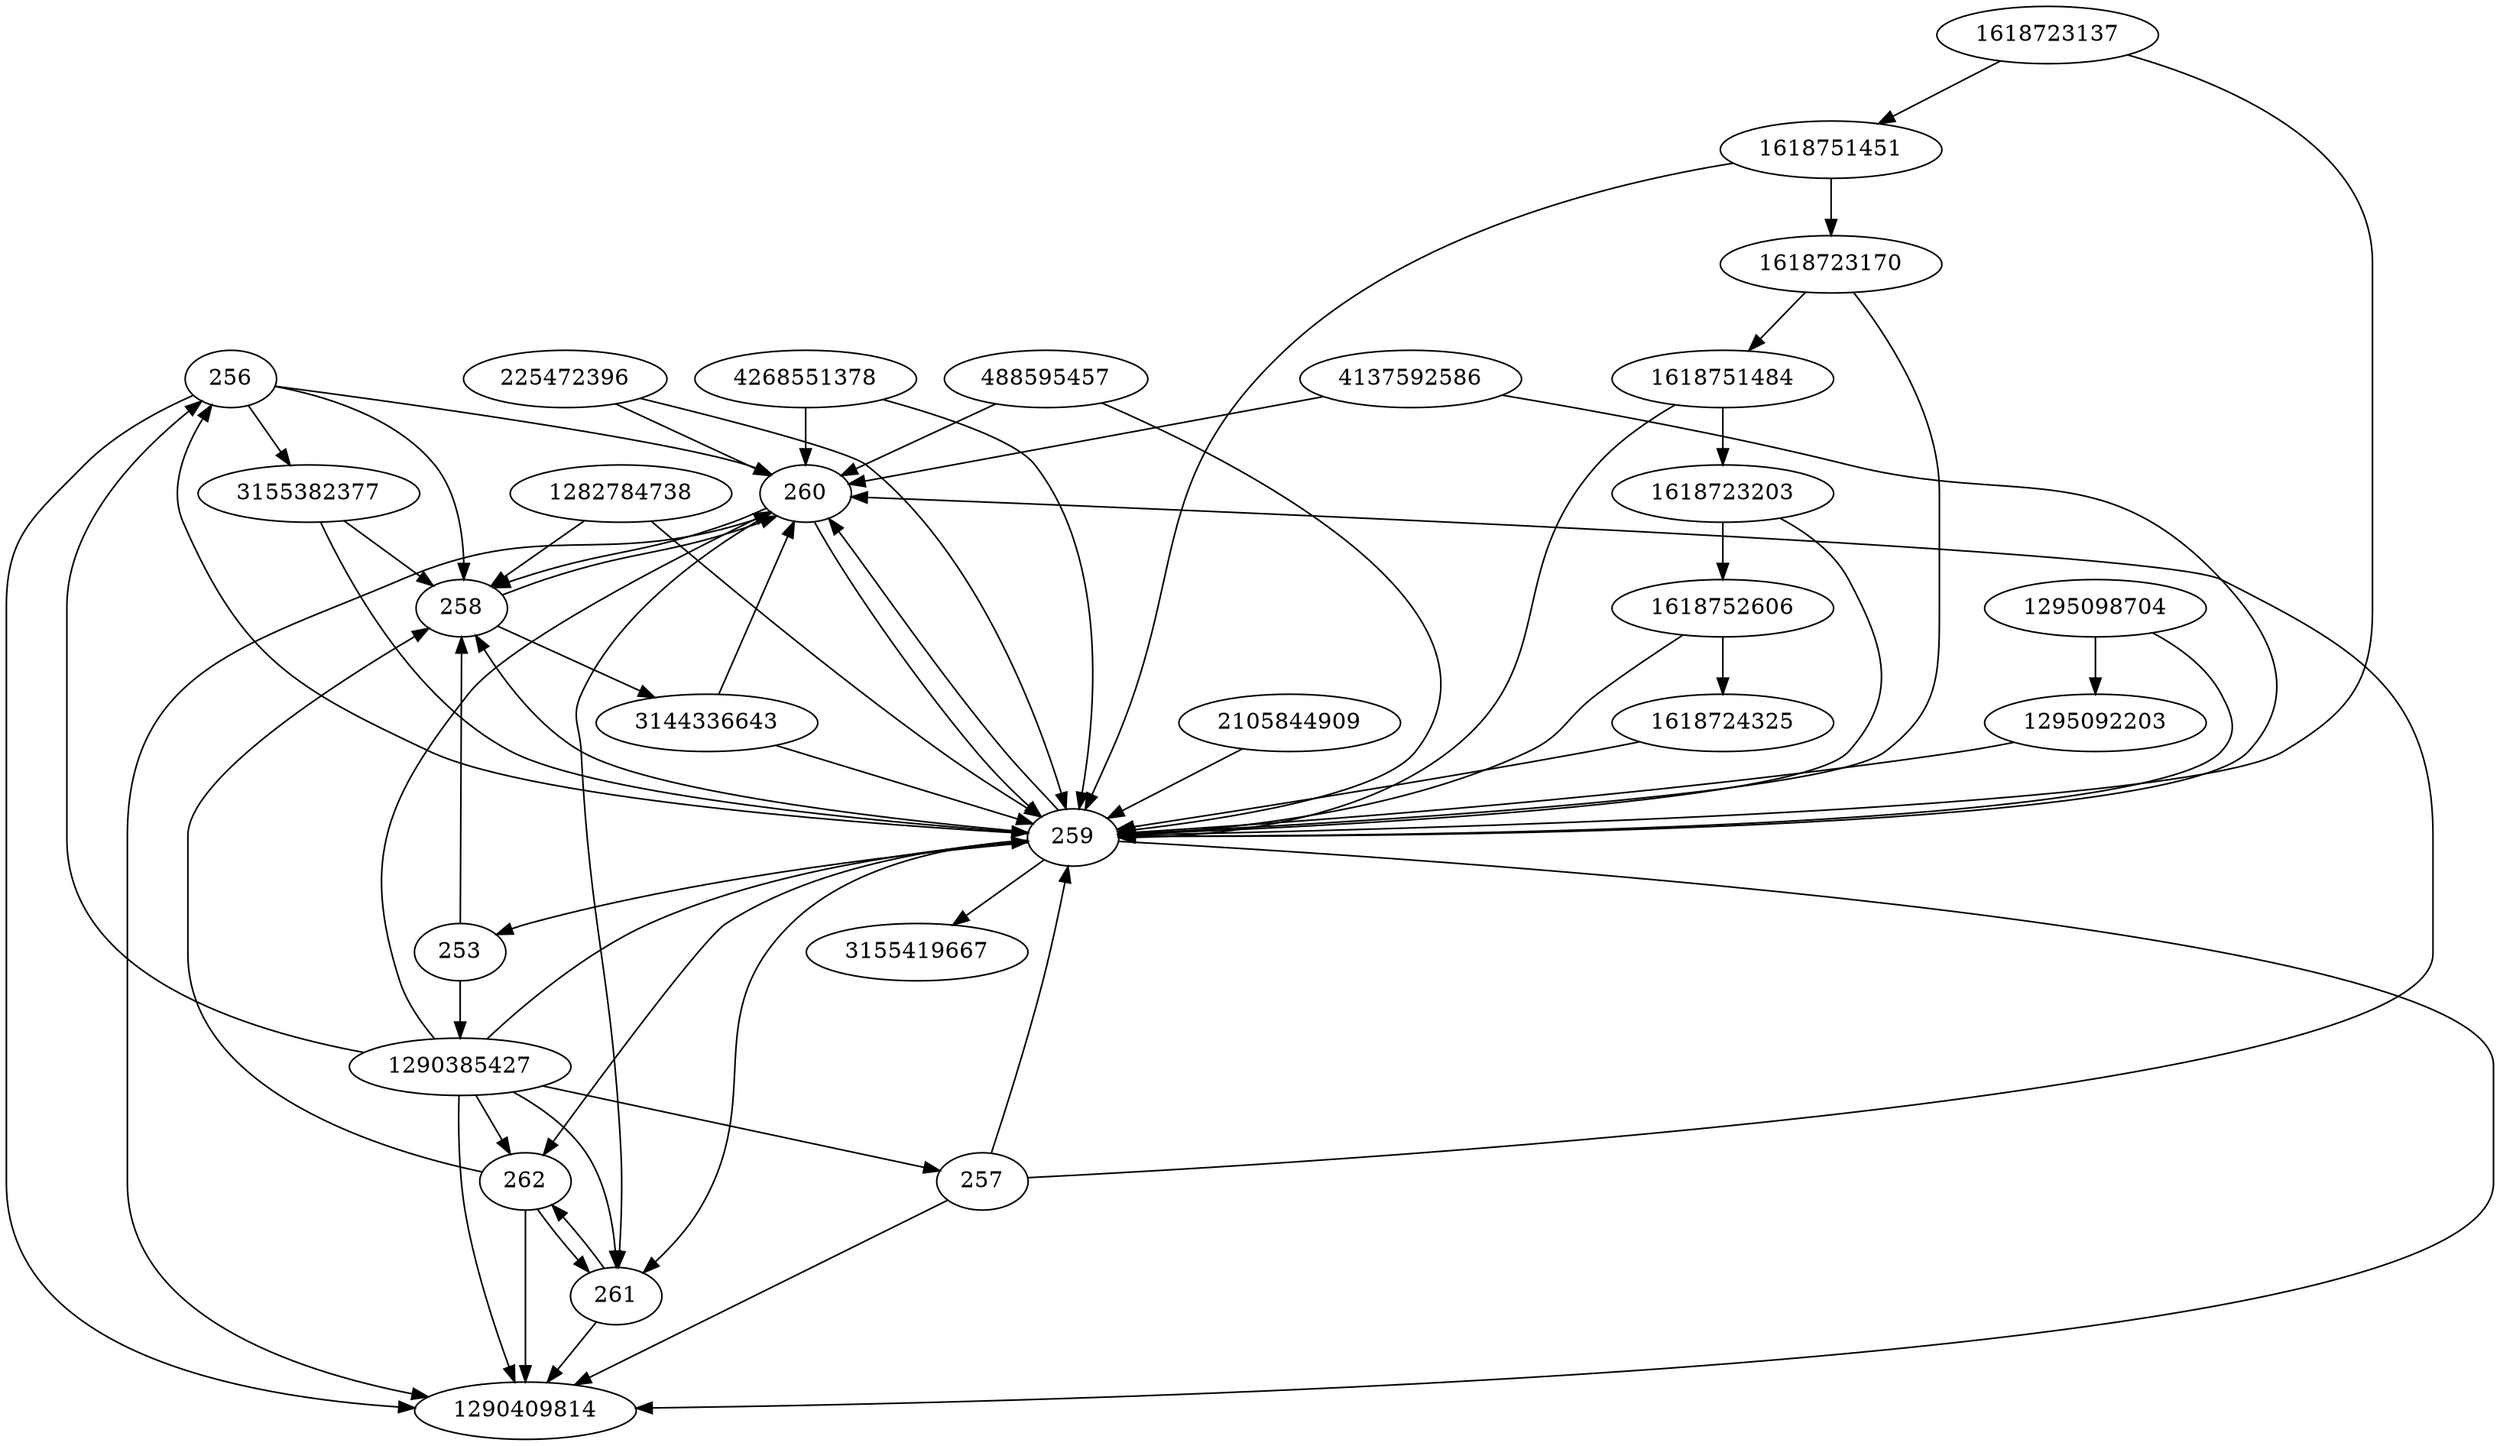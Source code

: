 strict digraph  {
256;
488595457;
257;
3144336643;
1618723203;
260;
258;
261;
262;
259;
4137592586;
225472396;
1290385427;
3155419667;
2105844909;
1618723137;
1295098704;
4268551378;
1290409814;
1618751451;
1618752606;
1282784738;
1618723170;
1618724325;
3155382377;
1295092203;
1618751484;
253;
256 -> 260;
256 -> 3155382377;
256 -> 1290409814;
256 -> 258;
488595457 -> 259;
488595457 -> 260;
257 -> 260;
257 -> 1290409814;
257 -> 259;
3144336643 -> 259;
3144336643 -> 260;
1618723203 -> 259;
1618723203 -> 1618752606;
260 -> 261;
260 -> 1290409814;
260 -> 259;
260 -> 258;
258 -> 260;
258 -> 3144336643;
261 -> 262;
261 -> 1290409814;
262 -> 261;
262 -> 1290409814;
262 -> 258;
259 -> 260;
259 -> 253;
259 -> 256;
259 -> 258;
259 -> 3155419667;
259 -> 1290409814;
259 -> 261;
259 -> 262;
4137592586 -> 259;
4137592586 -> 260;
225472396 -> 259;
225472396 -> 260;
1290385427 -> 256;
1290385427 -> 257;
1290385427 -> 1290409814;
1290385427 -> 259;
1290385427 -> 260;
1290385427 -> 261;
1290385427 -> 262;
2105844909 -> 259;
1618723137 -> 259;
1618723137 -> 1618751451;
1295098704 -> 1295092203;
1295098704 -> 259;
4268551378 -> 259;
4268551378 -> 260;
1618751451 -> 259;
1618751451 -> 1618723170;
1618752606 -> 259;
1618752606 -> 1618724325;
1282784738 -> 258;
1282784738 -> 259;
1618723170 -> 259;
1618723170 -> 1618751484;
1618724325 -> 259;
3155382377 -> 258;
3155382377 -> 259;
1295092203 -> 259;
1618751484 -> 259;
1618751484 -> 1618723203;
253 -> 258;
253 -> 1290385427;
}
